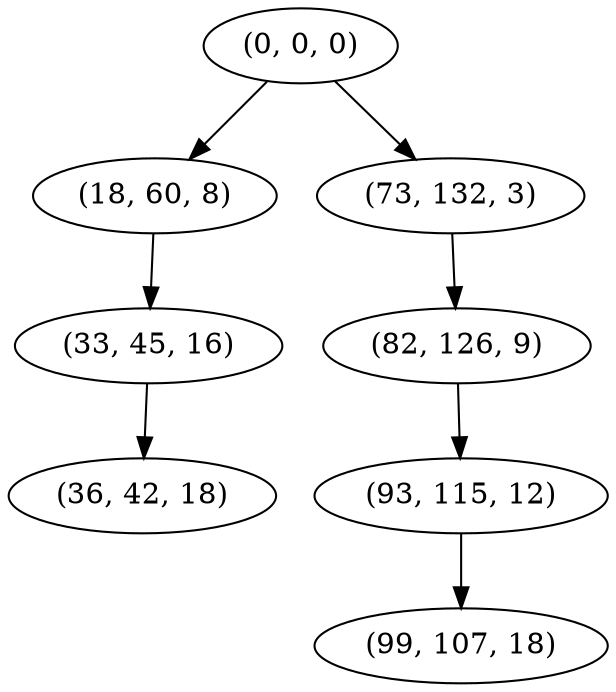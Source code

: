 digraph tree {
    "(0, 0, 0)";
    "(18, 60, 8)";
    "(33, 45, 16)";
    "(36, 42, 18)";
    "(73, 132, 3)";
    "(82, 126, 9)";
    "(93, 115, 12)";
    "(99, 107, 18)";
    "(0, 0, 0)" -> "(18, 60, 8)";
    "(0, 0, 0)" -> "(73, 132, 3)";
    "(18, 60, 8)" -> "(33, 45, 16)";
    "(33, 45, 16)" -> "(36, 42, 18)";
    "(73, 132, 3)" -> "(82, 126, 9)";
    "(82, 126, 9)" -> "(93, 115, 12)";
    "(93, 115, 12)" -> "(99, 107, 18)";
}
